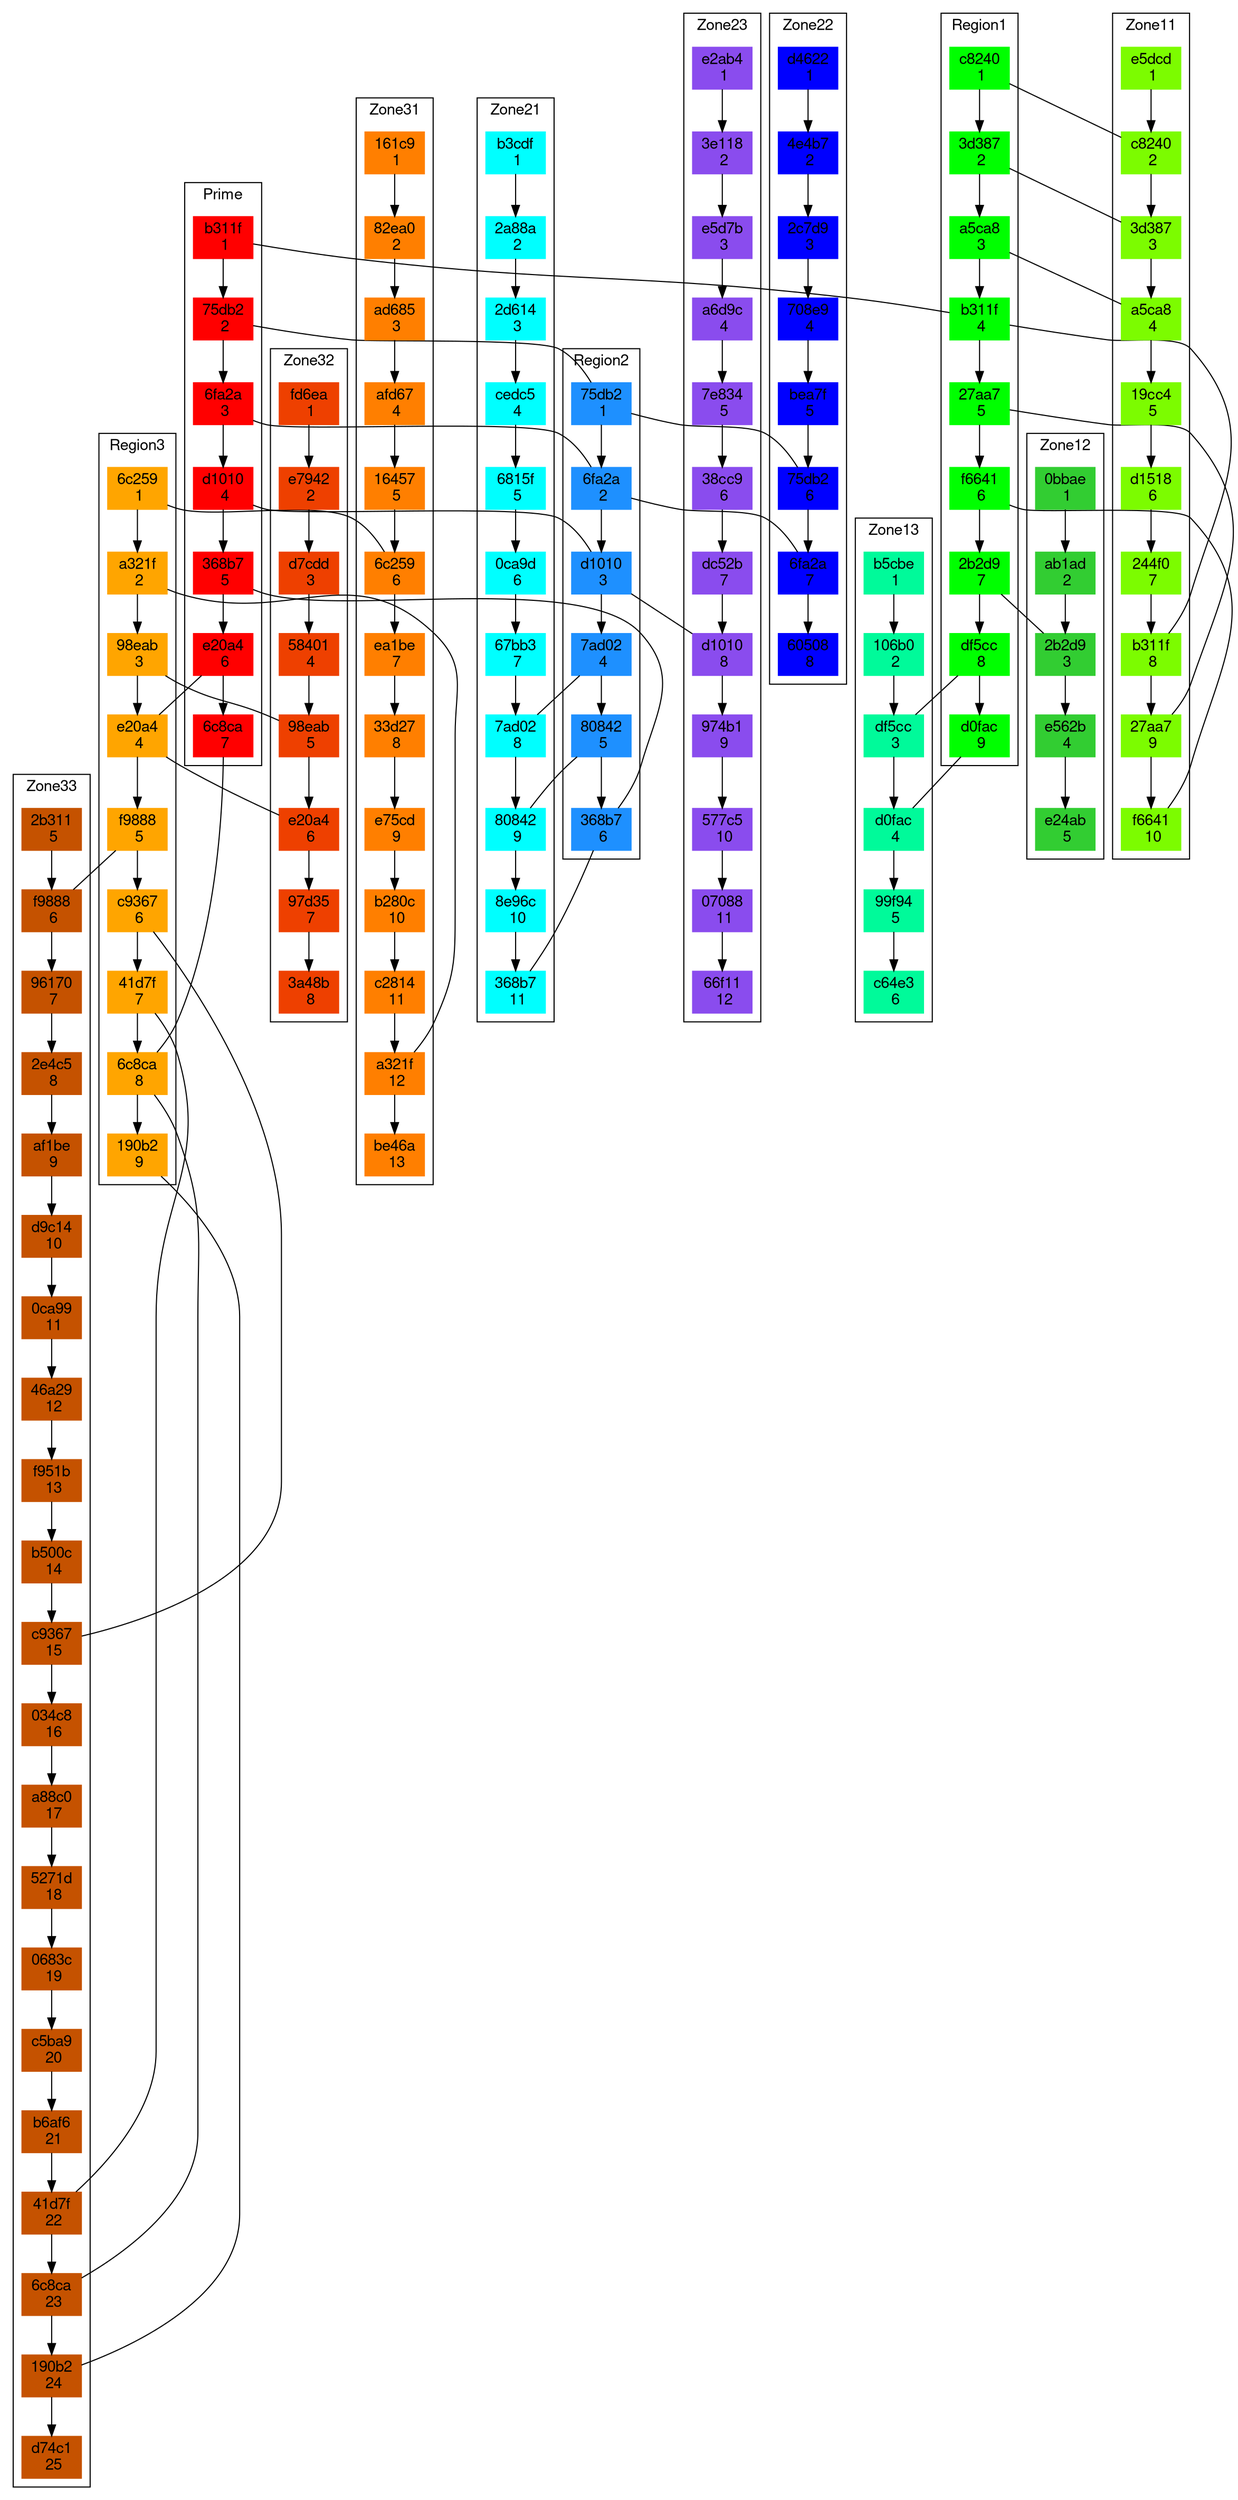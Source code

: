 digraph G {
fontname="Helvetica,Arial,sans-serif"
node [fontname="Helvetica,Arial,sans-serif", shape = rectangle, style = filled] 
edge [fontname="Helvetica,Arial,sans-serif"]subgraph cluster_Prime { label = "Prime" node [color = red]
"0b311f" [label = "b311f\n 1"]
"075db2" [label = "75db2\n 2"]
"06fa2a" [label = "6fa2a\n 3"]
"0d1010" [label = "d1010\n 4"]
"0368b7" [label = "368b7\n 5"]
"0e20a4" [label = "e20a4\n 6"]
"06c8ca" [label = "6c8ca\n 7"]}
subgraph cluster_Region1 { label = "Region1" node [color = green]
"1b311f" [label = "b311f\n 4"]
"1c8240" [label = "c8240\n 1"]
"13d387" [label = "3d387\n 2"]
"1a5ca8" [label = "a5ca8\n 3"]
"127aa7" [label = "27aa7\n 5"]
"1f6641" [label = "f6641\n 6"]
"12b2d9" [label = "2b2d9\n 7"]
"1df5cc" [label = "df5cc\n 8"]
"1d0fac" [label = "d0fac\n 9"]}
subgraph cluster_Region2 { label = "Region2" node [color = dodgerblue]
"175db2" [label = "75db2\n 1"]
"16fa2a" [label = "6fa2a\n 2"]
"1d1010" [label = "d1010\n 3"]
"1368b7" [label = "368b7\n 6"]
"17ad02" [label = "7ad02\n 4"]
"180842" [label = "80842\n 5"]}
subgraph cluster_Region3 { label = "Region3" node [color = orange]
"1e20a4" [label = "e20a4\n 4"]
"16c8ca" [label = "6c8ca\n 8"]
"16c259" [label = "6c259\n 1"]
"1a321f" [label = "a321f\n 2"]
"198eab" [label = "98eab\n 3"]
"1f9888" [label = "f9888\n 5"]
"1c9367" [label = "c9367\n 6"]
"141d7f" [label = "41d7f\n 7"]
"1190b2" [label = "190b2\n 9"]}
subgraph cluster_Zone11 { label = "Zone11" node [color = lawngreen]
"2b311f" [label = "b311f\n 8"]
"2c8240" [label = "c8240\n 2"]
"23d387" [label = "3d387\n 3"]
"2a5ca8" [label = "a5ca8\n 4"]
"227aa7" [label = "27aa7\n 9"]
"2f6641" [label = "f6641\n 10"]
"2e5dcd" [label = "e5dcd\n 1"]
"219cc4" [label = "19cc4\n 5"]
"2d1518" [label = "d1518\n 6"]
"2244f0" [label = "244f0\n 7"]}
subgraph cluster_Zone12 { label = "Zone12" node [color = limegreen]
"22b2d9" [label = "2b2d9\n 3"]
"20bbae" [label = "0bbae\n 1"]
"2ab1ad" [label = "ab1ad\n 2"]
"2e562b" [label = "e562b\n 4"]
"2e24ab" [label = "e24ab\n 5"]}
subgraph cluster_Zone13 { label = "Zone13" node [color = mediumspringgreen]
"2df5cc" [label = "df5cc\n 3"]
"2d0fac" [label = "d0fac\n 4"]
"2b5cbe" [label = "b5cbe\n 1"]
"2106b0" [label = "106b0\n 2"]
"299f94" [label = "99f94\n 5"]
"2c64e3" [label = "c64e3\n 6"]}
subgraph cluster_Zone21 { label = "Zone21" node [color = aqua]
"2368b7" [label = "368b7\n 11"]
"27ad02" [label = "7ad02\n 8"]
"280842" [label = "80842\n 9"]
"2b3cdf" [label = "b3cdf\n 1"]
"22a88a" [label = "2a88a\n 2"]
"22d614" [label = "2d614\n 3"]
"2cedc5" [label = "cedc5\n 4"]
"26815f" [label = "6815f\n 5"]
"20ca9d" [label = "0ca9d\n 6"]
"267bb3" [label = "67bb3\n 7"]
"28e96c" [label = "8e96c\n 10"]}
subgraph cluster_Zone22 { label = "Zone22" node [color = blue]
"275db2" [label = "75db2\n 6"]
"26fa2a" [label = "6fa2a\n 7"]
"2d4622" [label = "d4622\n 1"]
"24e4b7" [label = "4e4b7\n 2"]
"22c7d9" [label = "2c7d9\n 3"]
"2708e9" [label = "708e9\n 4"]
"2bea7f" [label = "bea7f\n 5"]
"260508" [label = "60508\n 8"]}
subgraph cluster_Zone23 { label = "Zone23" node [color = "#8a4cee"]
"2d1010" [label = "d1010\n 8"]
"2e2ab4" [label = "e2ab4\n 1"]
"23e118" [label = "3e118\n 2"]
"2e5d7b" [label = "e5d7b\n 3"]
"2a6d9c" [label = "a6d9c\n 4"]
"27e834" [label = "7e834\n 5"]
"238cc9" [label = "38cc9\n 6"]
"2dc52b" [label = "dc52b\n 7"]
"2974b1" [label = "974b1\n 9"]
"2577c5" [label = "577c5\n 10"]
"207088" [label = "07088\n 11"]
"266f11" [label = "66f11\n 12"]}
subgraph cluster_Zone31 { label = "Zone31" node [color = darkorange1]
"26c259" [label = "6c259\n 6"]
"2a321f" [label = "a321f\n 12"]
"2161c9" [label = "161c9\n 1"]
"282ea0" [label = "82ea0\n 2"]
"2ad685" [label = "ad685\n 3"]
"2afd67" [label = "afd67\n 4"]
"216457" [label = "16457\n 5"]
"2ea1be" [label = "ea1be\n 7"]
"233d27" [label = "33d27\n 8"]
"2e75cd" [label = "e75cd\n 9"]
"2b280c" [label = "b280c\n 10"]
"2c2814" [label = "c2814\n 11"]
"2be46a" [label = "be46a\n 13"]}
subgraph cluster_Zone32 { label = "Zone32" node [color = orangered2]
"2e20a4" [label = "e20a4\n 6"]
"298eab" [label = "98eab\n 5"]
"2fd6ea" [label = "fd6ea\n 1"]
"2e7942" [label = "e7942\n 2"]
"2d7cdd" [label = "d7cdd\n 3"]
"258401" [label = "58401\n 4"]
"297d35" [label = "97d35\n 7"]
"23a48b" [label = "3a48b\n 8"]}
subgraph cluster_Zone33 { label = "Zone33" node [color = "#c55200"]
"26c8ca" [label = "6c8ca\n 23"]
"2f9888" [label = "f9888\n 6"]
"2c9367" [label = "c9367\n 15"]
"241d7f" [label = "41d7f\n 22"]
"2190b2" [label = "190b2\n 24"]
"22b311" [label = "2b311\n 5"]
"296170" [label = "96170\n 7"]
"22e4c5" [label = "2e4c5\n 8"]
"2af1be" [label = "af1be\n 9"]
"2d9c14" [label = "d9c14\n 10"]
"20ca99" [label = "0ca99\n 11"]
"246a29" [label = "46a29\n 12"]
"2f951b" [label = "f951b\n 13"]
"2b500c" [label = "b500c\n 14"]
"2034c8" [label = "034c8\n 16"]
"2a88c0" [label = "a88c0\n 17"]
"25271d" [label = "5271d\n 18"]
"20683c" [label = "0683c\n 19"]
"2c5ba9" [label = "c5ba9\n 20"]
"2b6af6" [label = "b6af6\n 21"]
"2d74c1" [label = "d74c1\n 25"]}

"0b311f" -> "1b311f" [dir = none]
"075db2" -> "175db2" [dir = none]
"0b311f" -> "075db2"
"06fa2a" -> "16fa2a" [dir = none]
"075db2" -> "06fa2a"
"0d1010" -> "1d1010" [dir = none]
"06fa2a" -> "0d1010"
"0368b7" -> "1368b7" [dir = none]
"0d1010" -> "0368b7"
"0e20a4" -> "1e20a4" [dir = none]
"0368b7" -> "0e20a4"
"06c8ca" -> "16c8ca" [dir = none]
"0e20a4" -> "06c8ca"
"1b311f" -> "2b311f" [dir = none]
"1c8240" -> "2c8240" [dir = none]
"13d387" -> "23d387" [dir = none]
"1c8240" -> "13d387"
"1a5ca8" -> "2a5ca8" [dir = none]
"13d387" -> "1a5ca8"
"1a5ca8" -> "1b311f"
"127aa7" -> "227aa7" [dir = none]
"1b311f" -> "127aa7"
"1f6641" -> "2f6641" [dir = none]
"127aa7" -> "1f6641"
"12b2d9" -> "22b2d9" [dir = none]
"1f6641" -> "12b2d9"
"1df5cc" -> "2df5cc" [dir = none]
"12b2d9" -> "1df5cc"
"1d0fac" -> "2d0fac" [dir = none]
"1df5cc" -> "1d0fac"
"175db2" -> "275db2" [dir = none]
"16fa2a" -> "26fa2a" [dir = none]
"1d1010" -> "2d1010" [dir = none]
"1368b7" -> "2368b7" [dir = none]
"175db2" -> "16fa2a"
"16fa2a" -> "1d1010"
"17ad02" -> "27ad02" [dir = none]
"1d1010" -> "17ad02"
"180842" -> "280842" [dir = none]
"17ad02" -> "180842"
"180842" -> "1368b7"
"1e20a4" -> "2e20a4" [dir = none]
"16c8ca" -> "26c8ca" [dir = none]
"16c259" -> "26c259" [dir = none]
"1a321f" -> "2a321f" [dir = none]
"16c259" -> "1a321f"
"198eab" -> "298eab" [dir = none]
"1a321f" -> "198eab"
"198eab" -> "1e20a4"
"1f9888" -> "2f9888" [dir = none]
"1e20a4" -> "1f9888"
"1c9367" -> "2c9367" [dir = none]
"1f9888" -> "1c9367"
"141d7f" -> "241d7f" [dir = none]
"1c9367" -> "141d7f"
"141d7f" -> "16c8ca"
"1190b2" -> "2190b2" [dir = none]
"16c8ca" -> "1190b2"
"2e5dcd" -> "2c8240"
"2c8240" -> "23d387"
"23d387" -> "2a5ca8"
"2a5ca8" -> "219cc4"
"219cc4" -> "2d1518"
"2d1518" -> "2244f0"
"2244f0" -> "2b311f"
"2b311f" -> "227aa7"
"227aa7" -> "2f6641"
"20bbae" -> "2ab1ad"
"2ab1ad" -> "22b2d9"
"22b2d9" -> "2e562b"
"2e562b" -> "2e24ab"
"2b5cbe" -> "2106b0"
"2106b0" -> "2df5cc"
"2df5cc" -> "2d0fac"
"2d0fac" -> "299f94"
"299f94" -> "2c64e3"
"2b3cdf" -> "22a88a"
"22a88a" -> "22d614"
"22d614" -> "2cedc5"
"2cedc5" -> "26815f"
"26815f" -> "20ca9d"
"20ca9d" -> "267bb3"
"267bb3" -> "27ad02"
"27ad02" -> "280842"
"280842" -> "28e96c"
"28e96c" -> "2368b7"
"2d4622" -> "24e4b7"
"24e4b7" -> "22c7d9"
"22c7d9" -> "2708e9"
"2708e9" -> "2bea7f"
"2bea7f" -> "275db2"
"275db2" -> "26fa2a"
"26fa2a" -> "260508"
"2e2ab4" -> "23e118"
"23e118" -> "2e5d7b"
"2e5d7b" -> "2a6d9c"
"2a6d9c" -> "27e834"
"27e834" -> "238cc9"
"238cc9" -> "2dc52b"
"2dc52b" -> "2d1010"
"2d1010" -> "2974b1"
"2974b1" -> "2577c5"
"2577c5" -> "207088"
"207088" -> "266f11"
"2161c9" -> "282ea0"
"282ea0" -> "2ad685"
"2ad685" -> "2afd67"
"2afd67" -> "216457"
"216457" -> "26c259"
"26c259" -> "2ea1be"
"2ea1be" -> "233d27"
"233d27" -> "2e75cd"
"2e75cd" -> "2b280c"
"2b280c" -> "2c2814"
"2c2814" -> "2a321f"
"2a321f" -> "2be46a"
"2fd6ea" -> "2e7942"
"2e7942" -> "2d7cdd"
"2d7cdd" -> "258401"
"258401" -> "298eab"
"298eab" -> "2e20a4"
"2e20a4" -> "297d35"
"297d35" -> "23a48b"
"22b311" -> "2f9888"
"2f9888" -> "296170"
"296170" -> "22e4c5"
"22e4c5" -> "2af1be"
"2af1be" -> "2d9c14"
"2d9c14" -> "20ca99"
"20ca99" -> "246a29"
"246a29" -> "2f951b"
"2f951b" -> "2b500c"
"2b500c" -> "2c9367"
"2c9367" -> "2034c8"
"2034c8" -> "2a88c0"
"2a88c0" -> "25271d"
"25271d" -> "20683c"
"20683c" -> "2c5ba9"
"2c5ba9" -> "2b6af6"
"2b6af6" -> "241d7f"
"241d7f" -> "26c8ca"
"26c8ca" -> "2190b2"
"2190b2" -> "2d74c1"
}